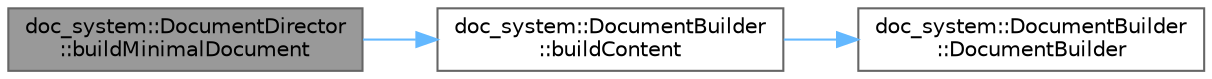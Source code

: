 digraph "doc_system::DocumentDirector::buildMinimalDocument"
{
 // INTERACTIVE_SVG=YES
 // LATEX_PDF_SIZE
  bgcolor="transparent";
  edge [fontname=Helvetica,fontsize=10,labelfontname=Helvetica,labelfontsize=10];
  node [fontname=Helvetica,fontsize=10,shape=box,height=0.2,width=0.4];
  rankdir="LR";
  Node1 [id="Node000001",label="doc_system::DocumentDirector\l::buildMinimalDocument",height=0.2,width=0.4,color="gray40", fillcolor="grey60", style="filled", fontcolor="black",tooltip=" "];
  Node1 -> Node2 [id="edge1_Node000001_Node000002",color="steelblue1",style="solid",tooltip=" "];
  Node2 [id="Node000002",label="doc_system::DocumentBuilder\l::buildContent",height=0.2,width=0.4,color="grey40", fillcolor="white", style="filled",URL="$classdoc__system_1_1_document_builder.html#aadc1209c9255e88c4d608b16f06aca19",tooltip=" "];
  Node2 -> Node3 [id="edge2_Node000002_Node000003",color="steelblue1",style="solid",tooltip=" "];
  Node3 [id="Node000003",label="doc_system::DocumentBuilder\l::DocumentBuilder",height=0.2,width=0.4,color="grey40", fillcolor="white", style="filled",URL="$classdoc__system_1_1_document_builder.html#a49c58480fa4e90c99742ee23aab37e67",tooltip=" "];
}
